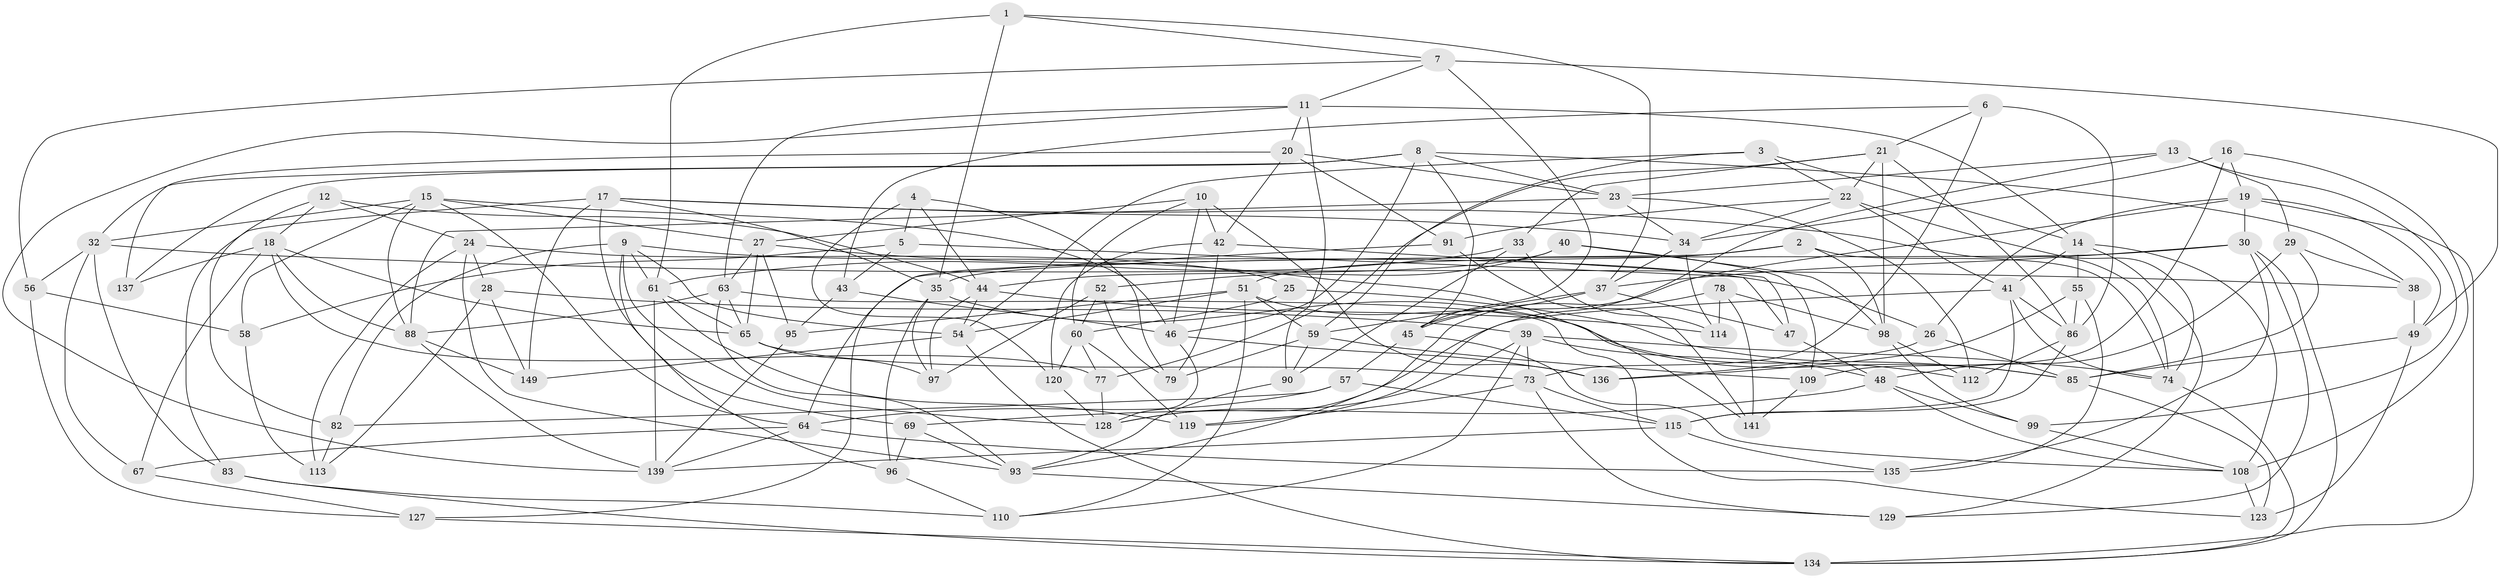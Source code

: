 // Generated by graph-tools (version 1.1) at 2025/52/02/27/25 19:52:30]
// undirected, 100 vertices, 245 edges
graph export_dot {
graph [start="1"]
  node [color=gray90,style=filled];
  1;
  2;
  3;
  4;
  5;
  6;
  7 [super="+75"];
  8 [super="+106"];
  9 [super="+103"];
  10 [super="+53"];
  11 [super="+87"];
  12;
  13;
  14 [super="+124"];
  15 [super="+105"];
  16;
  17 [super="+102"];
  18 [super="+92"];
  19 [super="+145"];
  20 [super="+31"];
  21 [super="+84"];
  22 [super="+131"];
  23 [super="+66"];
  24 [super="+68"];
  25;
  26;
  27 [super="+125"];
  28;
  29;
  30 [super="+130"];
  32 [super="+143"];
  33;
  34 [super="+70"];
  35 [super="+36"];
  37 [super="+140"];
  38;
  39 [super="+50"];
  40;
  41 [super="+148"];
  42 [super="+101"];
  43;
  44 [super="+122"];
  45 [super="+62"];
  46 [super="+117"];
  47;
  48 [super="+126"];
  49 [super="+72"];
  51 [super="+118"];
  52;
  54 [super="+89"];
  55;
  56;
  57;
  58;
  59 [super="+146"];
  60 [super="+132"];
  61 [super="+80"];
  63 [super="+81"];
  64 [super="+71"];
  65 [super="+76"];
  67;
  69;
  73 [super="+100"];
  74 [super="+107"];
  77;
  78;
  79;
  82;
  83;
  85 [super="+133"];
  86 [super="+94"];
  88 [super="+104"];
  90;
  91;
  93 [super="+111"];
  95;
  96;
  97;
  98 [super="+138"];
  99;
  108 [super="+116"];
  109;
  110;
  112;
  113;
  114;
  115 [super="+121"];
  119;
  120;
  123;
  127;
  128 [super="+142"];
  129;
  134 [super="+144"];
  135;
  136;
  137;
  139 [super="+147"];
  141;
  149;
  1 -- 37;
  1 -- 35;
  1 -- 7;
  1 -- 61;
  2 -- 98;
  2 -- 51;
  2 -- 64;
  2 -- 74;
  3 -- 59;
  3 -- 22;
  3 -- 54;
  3 -- 14;
  4 -- 79;
  4 -- 120;
  4 -- 5;
  4 -- 44;
  5 -- 58;
  5 -- 47;
  5 -- 43;
  6 -- 43;
  6 -- 86;
  6 -- 21;
  6 -- 73;
  7 -- 49 [weight=2];
  7 -- 11;
  7 -- 56;
  7 -- 45;
  8 -- 23;
  8 -- 45;
  8 -- 137;
  8 -- 32;
  8 -- 46;
  8 -- 38;
  9 -- 61;
  9 -- 26;
  9 -- 54;
  9 -- 96;
  9 -- 82;
  9 -- 128;
  10 -- 42 [weight=2];
  10 -- 60;
  10 -- 46;
  10 -- 136;
  10 -- 27;
  11 -- 90;
  11 -- 63;
  11 -- 20;
  11 -- 139;
  11 -- 14;
  12 -- 82;
  12 -- 24;
  12 -- 18;
  12 -- 44;
  13 -- 99;
  13 -- 29;
  13 -- 23;
  13 -- 93;
  14 -- 129;
  14 -- 108;
  14 -- 41;
  14 -- 55;
  15 -- 58;
  15 -- 27;
  15 -- 46;
  15 -- 32;
  15 -- 88;
  15 -- 64;
  16 -- 109;
  16 -- 34;
  16 -- 19;
  16 -- 108;
  17 -- 74;
  17 -- 34;
  17 -- 35;
  17 -- 83;
  17 -- 69;
  17 -- 149;
  18 -- 77;
  18 -- 137;
  18 -- 65;
  18 -- 88;
  18 -- 67;
  19 -- 45;
  19 -- 26;
  19 -- 30;
  19 -- 134;
  19 -- 49;
  20 -- 137 [weight=2];
  20 -- 42;
  20 -- 91;
  20 -- 23;
  21 -- 33;
  21 -- 98;
  21 -- 86;
  21 -- 77;
  21 -- 22;
  22 -- 41;
  22 -- 34;
  22 -- 74;
  22 -- 91;
  23 -- 88;
  23 -- 34;
  23 -- 112;
  24 -- 25 [weight=2];
  24 -- 113;
  24 -- 28;
  24 -- 93;
  25 -- 85;
  25 -- 60;
  26 -- 136;
  26 -- 85;
  27 -- 141;
  27 -- 65;
  27 -- 95;
  27 -- 63;
  28 -- 113;
  28 -- 149;
  28 -- 39;
  29 -- 48;
  29 -- 38;
  29 -- 85;
  30 -- 37;
  30 -- 129;
  30 -- 134;
  30 -- 35;
  30 -- 135;
  32 -- 38;
  32 -- 56;
  32 -- 83;
  32 -- 67;
  33 -- 90;
  33 -- 114;
  33 -- 61;
  34 -- 114;
  34 -- 37;
  35 -- 96;
  35 -- 85;
  35 -- 97;
  37 -- 59;
  37 -- 47;
  37 -- 45;
  38 -- 49;
  39 -- 110;
  39 -- 128;
  39 -- 73;
  39 -- 74;
  39 -- 48;
  40 -- 109;
  40 -- 52;
  40 -- 98;
  40 -- 44;
  41 -- 86;
  41 -- 119;
  41 -- 74;
  41 -- 115;
  42 -- 47;
  42 -- 120;
  42 -- 79;
  43 -- 95;
  43 -- 46;
  44 -- 54;
  44 -- 114;
  44 -- 97;
  45 -- 57;
  45 -- 108;
  46 -- 136;
  46 -- 128;
  47 -- 48;
  48 -- 99;
  48 -- 108;
  48 -- 69;
  49 -- 85;
  49 -- 123;
  51 -- 110;
  51 -- 54;
  51 -- 112;
  51 -- 59;
  51 -- 95;
  52 -- 97;
  52 -- 79;
  52 -- 60;
  54 -- 134;
  54 -- 149;
  55 -- 135;
  55 -- 86;
  55 -- 136;
  56 -- 58;
  56 -- 127;
  57 -- 64;
  57 -- 115;
  57 -- 82;
  58 -- 113;
  59 -- 90;
  59 -- 109;
  59 -- 79;
  60 -- 119;
  60 -- 120;
  60 -- 77;
  61 -- 119;
  61 -- 65;
  61 -- 139;
  63 -- 65;
  63 -- 123;
  63 -- 93;
  63 -- 88;
  64 -- 135;
  64 -- 67;
  64 -- 139;
  65 -- 73;
  65 -- 97;
  67 -- 127;
  69 -- 93;
  69 -- 96;
  73 -- 115;
  73 -- 129;
  73 -- 119;
  74 -- 134;
  77 -- 128;
  78 -- 98;
  78 -- 141;
  78 -- 114;
  78 -- 128;
  82 -- 113;
  83 -- 134;
  83 -- 110;
  85 -- 123;
  86 -- 115;
  86 -- 112;
  88 -- 149;
  88 -- 139;
  90 -- 93;
  91 -- 127;
  91 -- 141;
  93 -- 129;
  95 -- 139;
  96 -- 110;
  98 -- 112;
  98 -- 99;
  99 -- 108;
  108 -- 123;
  109 -- 141;
  115 -- 139;
  115 -- 135;
  120 -- 128;
  127 -- 134;
}
